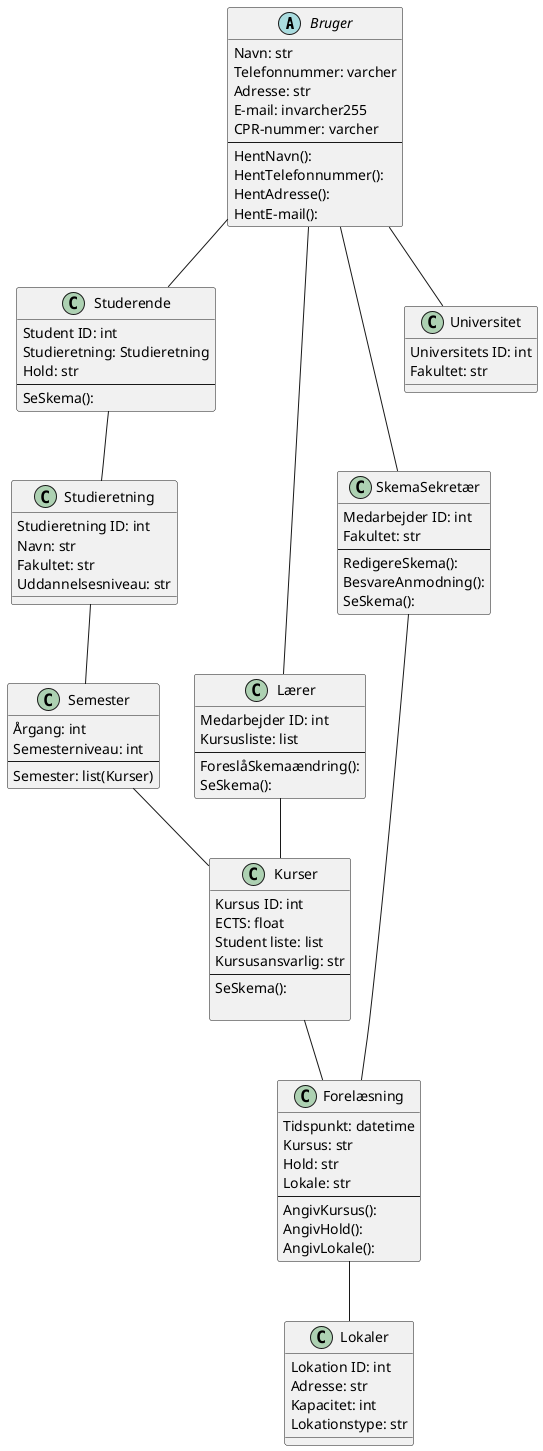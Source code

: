 @startuml

Bruger -- Studerende
Bruger -- SkemaSekretær
Bruger -- Lærer
Bruger -- Universitet
Studerende -- Studieretning
Studieretning -- Semester
Semester -- Kurser
Kurser -- Forelæsning
Forelæsning -- Lokaler
Lærer -- Kurser
SkemaSekretær -- Forelæsning

abstract class Bruger{
    Navn: str
    Telefonnummer: varcher
    Adresse: str
    E-mail: invarcher255
    CPR-nummer: varcher
    --
    HentNavn():
    HentTelefonnummer():
    HentAdresse():
    HentE-mail():
    }
class Studerende{
    Student ID: int
    Studieretning: Studieretning
    Hold: str
    --
    SeSkema():
    }
class SkemaSekretær{
    Medarbejder ID: int
    Fakultet: str
    --
    RedigereSkema():
    BesvareAnmodning():
    SeSkema():
    }
class Universitet{
    Universitets ID: int
    Fakultet: str
    }
class Lærer{
    Medarbejder ID: int
    Kursusliste: list
    --
    ForeslåSkemaændring():
    SeSkema():
    }
class Lokaler{
    Lokation ID: int
    Adresse: str
    Kapacitet: int
    Lokationstype: str
    }
class Kurser{
    Kursus ID: int
    ECTS: float
    Student liste: list
    Kursusansvarlig: str
    --
    SeSkema():

    }
class Forelæsning{
    Tidspunkt: datetime
    Kursus: str
    Hold: str
    Lokale: str
    --
    AngivKursus():
    AngivHold():
    AngivLokale():
    }
class Semester{
    Årgang: int
    Semesterniveau: int
    --
    Semester: list(Kurser)
    }
class Studieretning{
    Studieretning ID: int
    Navn: str
    Fakultet: str
    Uddannelsesniveau: str
    }

@enduml